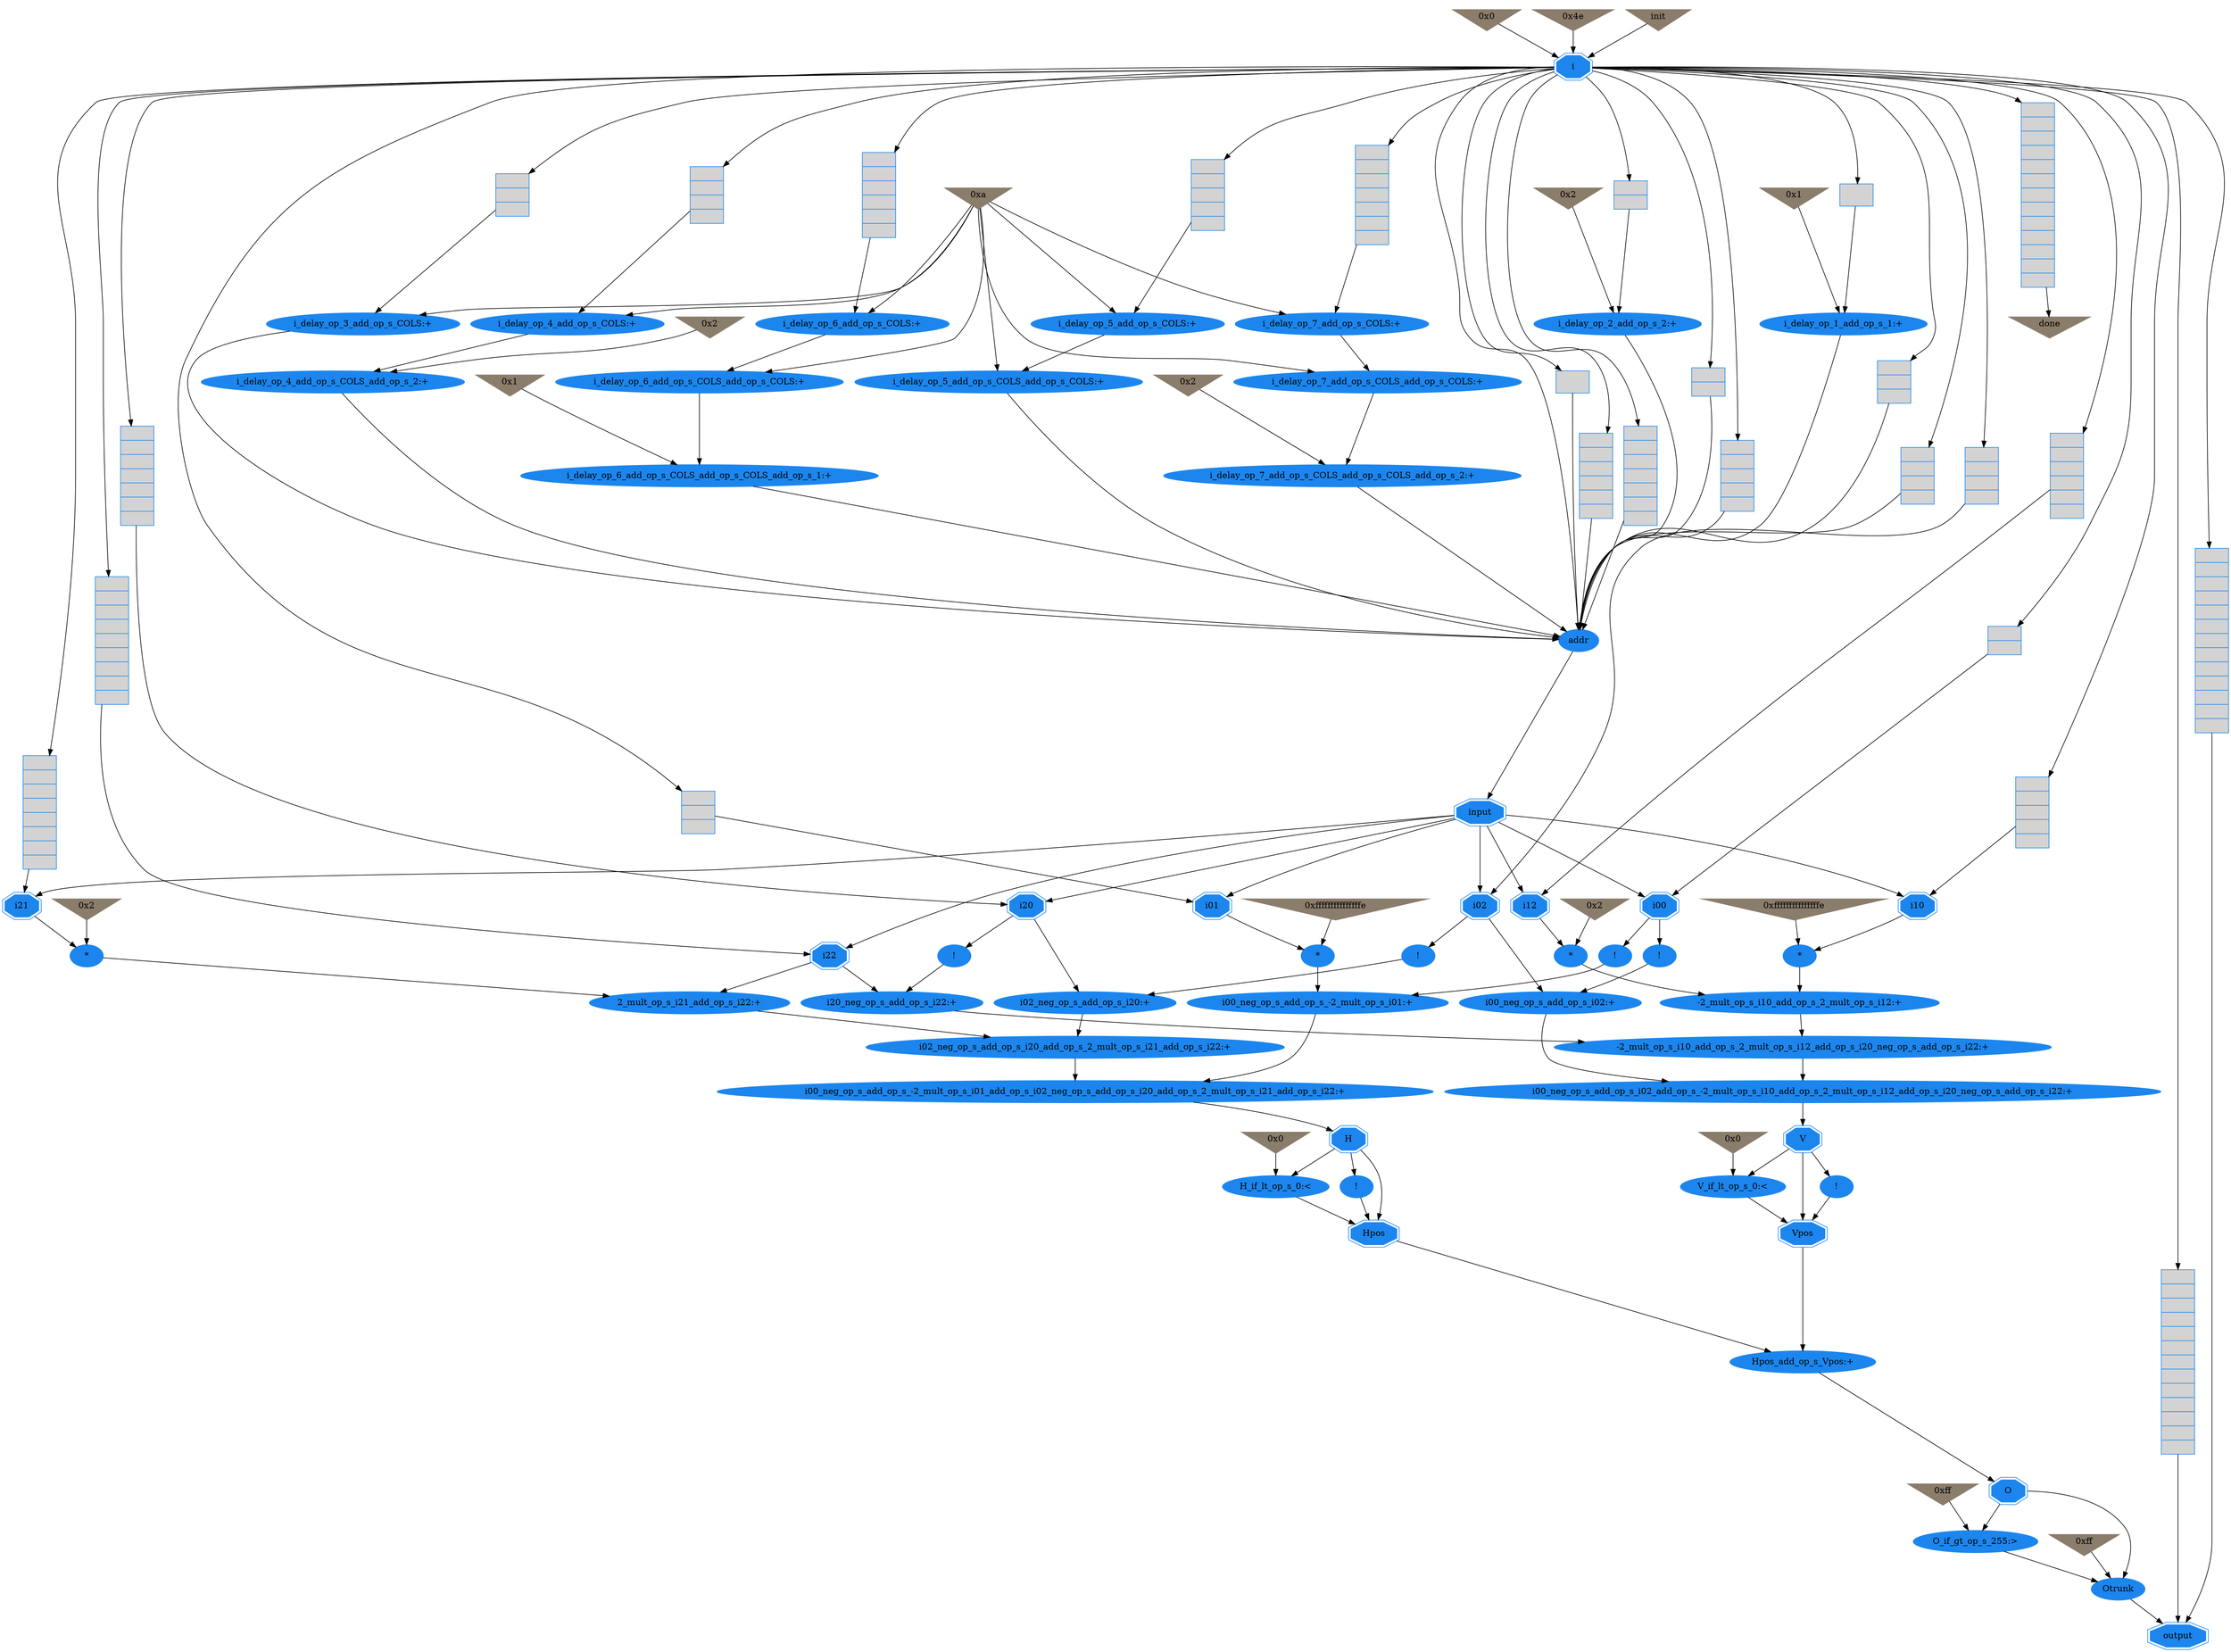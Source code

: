 digraph sobel_alp {
{
	node [shape=ellipse, style=filled, color=dodgerblue2];
	"c100" [color=bisque4 shape=invtriangle label="0xfffffffffffffffe"];
	"i01" [label="i01" shape=doubleoctagon  color=dodgerblue2 ];
	"COLS" [color=bisque4 shape=invtriangle label="0xa"];
	"H" [label="H" shape=doubleoctagon  color=dodgerblue2 ];
	"c85" [color=bisque4 shape=invtriangle label="0x0"];
	"c104" [color=bisque4 shape=invtriangle label="0x0"];
	"i_delay_op_7_add_op_s_COLS_add_op_s_COLS" [label="i_delay_op_7_add_op_s_COLS_add_op_s_COLS:+"  color=dodgerblue2 ];
	"i_delay_op_4" [label="{|||}" shape=record fillcolor=lightgray  color=dodgerblue2 ];
	"i_delay_op_5" [label="{||||}" shape=record fillcolor=lightgray  color=dodgerblue2 ];
	"i00_neg_op_s_add_op_s_-2_mult_op_s_i01_add_op_s_i02_neg_op_s_add_op_s_i20_add_op_s_2_mult_op_s_i21_add_op_s_i22" [label="i00_neg_op_s_add_op_s_-2_mult_op_s_i01_add_op_s_i02_neg_op_s_add_op_s_i20_add_op_s_2_mult_op_s_i21_add_op_s_i22:+"  color=dodgerblue2 ];
	"O" [label="O" shape=doubleoctagon  color=dodgerblue2 ];
	"2_mult_op_s_i12" [label="*"  color=dodgerblue2 ];
	"i00_neg_op_s_add_op_s_i02" [label="i00_neg_op_s_add_op_s_i02:+"  color=dodgerblue2 ];
	"i20_neg_op_s" [label="!"  color=dodgerblue2 ];
	"output" [label="output" shape=doubleoctagon  color=dodgerblue2 ];
	"i12" [label="i12" shape=doubleoctagon  color=dodgerblue2 ];
	"c87" [color=bisque4 shape=invtriangle label="0x1"];
	"i_delay_op_3_add_op_s_COLS" [label="i_delay_op_3_add_op_s_COLS:+"  color=dodgerblue2 ];
	"c102" [color=bisque4 shape=invtriangle label="0xfffffffffffffffe"];
	"i_delay_op_4_add_op_s_COLS_add_op_s_2" [label="i_delay_op_4_add_op_s_COLS_add_op_s_2:+"  color=dodgerblue2 ];
	"c106" [color=bisque4 shape=invtriangle label="0xff"];
	"i_step_delay_op_5_" [label="{||||}" shape=record fillcolor=lightgray  color=dodgerblue2 ];
	"i_step_delay_op_3_" [label="{||}" shape=record fillcolor=lightgray  color=dodgerblue2 ];
	"i_step_delay_op_7" [label="{||||||}" shape=record fillcolor=lightgray  color=dodgerblue2 ];
	"i_step_delay_op_7_" [label="{||||||}" shape=record fillcolor=lightgray  color=dodgerblue2 ];
	"O_if_gt_op_s_255" [label="O_if_gt_op_s_255:>"  color=dodgerblue2 ];
	"i_delay_op_13" [label="{||||||||||||}" shape=record fillcolor=lightgray  color=dodgerblue2 ];
	"i_delay_op_1_add_op_s_1" [label="i_delay_op_1_add_op_s_1:+"  color=dodgerblue2 ];
	"i_step_delay_op_2" [label="{|}" shape=record fillcolor=lightgray  color=dodgerblue2 ];
	"c96" [color=bisque4 shape=invtriangle label="0x1"];
	"i_step_delay_op_5" [label="{||||}" shape=record fillcolor=lightgray  color=dodgerblue2 ];
	"i_delay_op_6_add_op_s_COLS_add_op_s_COLS_add_op_s_1" [label="i_delay_op_6_add_op_s_COLS_add_op_s_COLS_add_op_s_1:+"  color=dodgerblue2 ];
	"i02_neg_op_s_add_op_s_i20" [label="i02_neg_op_s_add_op_s_i20:+"  color=dodgerblue2 ];
	"i00_neg_op_s_add_op_s_-2_mult_op_s_i01" [label="i00_neg_op_s_add_op_s_-2_mult_op_s_i01:+"  color=dodgerblue2 ];
	"i00_neg_op_s" [label="!"  color=dodgerblue2 ];
	"2_mult_op_s_i21_add_op_s_i22" [label="2_mult_op_s_i21_add_op_s_i22:+"  color=dodgerblue2 ];
	"i20" [label="i20" shape=doubleoctagon  color=dodgerblue2 ];
	"i22" [label="i22" shape=doubleoctagon  color=dodgerblue2 ];
	"done" [color=bisque4 shape=invtriangle label="done"];
	"COLS" [color=bisque4 shape=invtriangle label="0xa"];
	"COLS" [color=bisque4 shape=invtriangle label="0xa"];
	"Otrunk" [label="Otrunk"  color=dodgerblue2 ];
	"COLS" [color=bisque4 shape=invtriangle label="0xa"];
	"i_delay_op_2" [label="{|}" shape=record fillcolor=lightgray  color=dodgerblue2 ];
	"COLS" [color=bisque4 shape=invtriangle label="0xa"];
	"i_step_delay_op_8" [label="{|||||||}" shape=record fillcolor=lightgray  color=dodgerblue2 ];
	"i_delay_op_7" [label="{||||||}" shape=record fillcolor=lightgray  color=dodgerblue2 ];
	"i_delay_op_6_add_op_s_COLS" [label="i_delay_op_6_add_op_s_COLS:+"  color=dodgerblue2 ];
	"i00_neg_op_s_add_op_s_i02_add_op_s_-2_mult_op_s_i10_add_op_s_2_mult_op_s_i12_add_op_s_i20_neg_op_s_add_op_s_i22" [label="i00_neg_op_s_add_op_s_i02_add_op_s_-2_mult_op_s_i10_add_op_s_2_mult_op_s_i12_add_op_s_i20_neg_op_s_add_op_s_i22:+"  color=dodgerblue2 ];
	"i10" [label="i10" shape=doubleoctagon  color=dodgerblue2 ];
	"V_if_lt_op_s_0" [label="V_if_lt_op_s_0:<"  color=dodgerblue2 ];
	"H_neg_op_s" [label="!"  color=dodgerblue2 ];
	"Vpos" [label="Vpos" shape=doubleoctagon  color=dodgerblue2 ];
	"i02_neg_op_s_add_op_s_i20_add_op_s_2_mult_op_s_i21_add_op_s_i22" [label="i02_neg_op_s_add_op_s_i20_add_op_s_2_mult_op_s_i21_add_op_s_i22:+"  color=dodgerblue2 ];
	"i_step_delay_op_6_" [label="{|||||}" shape=record fillcolor=lightgray  color=dodgerblue2 ];
	"i_step_delay_op_2_" [label="{|}" shape=record fillcolor=lightgray  color=dodgerblue2 ];
	"c107" [color=bisque4 shape=invtriangle label="0xff"];
	"i_step_delay_op_3" [label="{||}" shape=record fillcolor=lightgray  color=dodgerblue2 ];
	"c103" [color=bisque4 shape=invtriangle label="0x2"];
	"i_step_delay_op_4" [label="{|||}" shape=record fillcolor=lightgray  color=dodgerblue2 ];
	"i_delay_op_3" [label="{||}" shape=record fillcolor=lightgray  color=dodgerblue2 ];
	"c86" [color=bisque4 shape=invtriangle label="0x4e"];
	"i_done_delay_op_13" [label="{||||||||||||}" shape=record fillcolor=lightgray  color=dodgerblue2 ];
	"c88" [color=bisque4 shape=invtriangle label="0x2"];
	"i_step_delay_op_13" [label="{||||||||||||}" shape=record fillcolor=lightgray  color=dodgerblue2 ];
	"i_step_delay_op_4_" [label="{|||}" shape=record fillcolor=lightgray  color=dodgerblue2 ];
	"i_delay_op_4_add_op_s_COLS" [label="i_delay_op_4_add_op_s_COLS:+"  color=dodgerblue2 ];
	"i_delay_op_5_add_op_s_COLS" [label="i_delay_op_5_add_op_s_COLS:+"  color=dodgerblue2 ];
	"c105" [color=bisque4 shape=invtriangle label="0x0"];
	"i_delay_op_7_add_op_s_COLS_add_op_s_COLS_add_op_s_2" [label="i_delay_op_7_add_op_s_COLS_add_op_s_COLS_add_op_s_2:+"  color=dodgerblue2 ];
	"i00" [label="i00" shape=doubleoctagon  color=dodgerblue2 ];
	"i02" [label="i02" shape=doubleoctagon  color=dodgerblue2 ];
	"input" [label="input" shape=doubleoctagon  color=dodgerblue2 ];
	"addr" [label="addr"  color=dodgerblue2 ];
	"c101" [color=bisque4 shape=invtriangle label="0x2"];
	"c99" [color=bisque4 shape=invtriangle label="0x2"];
	"i00_neg_op_s_" [label="!"  color=dodgerblue2 ];
	"i20_neg_op_s_add_op_s_i22" [label="i20_neg_op_s_add_op_s_i22:+"  color=dodgerblue2 ];
	"-2_mult_op_s_i10" [label="*"  color=dodgerblue2 ];
	"-2_mult_op_s_i10_add_op_s_2_mult_op_s_i12" [label="-2_mult_op_s_i10_add_op_s_2_mult_op_s_i12:+"  color=dodgerblue2 ];
	"i02_neg_op_s" [label="!"  color=dodgerblue2 ];
	"i_delay_op_6_add_op_s_COLS_add_op_s_COLS" [label="i_delay_op_6_add_op_s_COLS_add_op_s_COLS:+"  color=dodgerblue2 ];
	"i_delay_op_7_add_op_s_COLS" [label="i_delay_op_7_add_op_s_COLS:+"  color=dodgerblue2 ];
	"i_step_delay_op_9" [label="{||||||||}" shape=record fillcolor=lightgray  color=dodgerblue2 ];
	"i" [label="i" shape=doubleoctagon  color=dodgerblue2 ];
	"i_delay_op_2_add_op_s_2" [label="i_delay_op_2_add_op_s_2:+"  color=dodgerblue2 ];
	"i_delay_op_1" [label="{}" shape=record fillcolor=lightgray  color=dodgerblue2 ];
	"i_step_delay_op_1" [label="{}" shape=record fillcolor=lightgray  color=dodgerblue2 ];
	"Hpos" [label="Hpos" shape=doubleoctagon  color=dodgerblue2 ];
	"H_if_lt_op_s_0" [label="H_if_lt_op_s_0:<"  color=dodgerblue2 ];
	"Hpos_add_op_s_Vpos" [label="Hpos_add_op_s_Vpos:+"  color=dodgerblue2 ];
	"V_neg_op_s" [label="!"  color=dodgerblue2 ];
	"-2_mult_op_s_i10_add_op_s_2_mult_op_s_i12_add_op_s_i20_neg_op_s_add_op_s_i22" [label="-2_mult_op_s_i10_add_op_s_2_mult_op_s_i12_add_op_s_i20_neg_op_s_add_op_s_i22:+"  color=dodgerblue2 ];
	"2_mult_op_s_i21" [label="*"  color=dodgerblue2 ];
	"-2_mult_op_s_i01" [label="*"  color=dodgerblue2 ];
	"i_delay_op_6" [label="{|||||}" shape=record fillcolor=lightgray  color=dodgerblue2 ];
	"i_step_delay_op_6" [label="{|||||}" shape=record fillcolor=lightgray  color=dodgerblue2 ];
	"i_delay_op_5_add_op_s_COLS_add_op_s_COLS" [label="i_delay_op_5_add_op_s_COLS_add_op_s_COLS:+"  color=dodgerblue2 ];
	"COLS" [color=bisque4 shape=invtriangle label="0xa"];
	"COLS" [color=bisque4 shape=invtriangle label="0xa"];
	"COLS" [color=bisque4 shape=invtriangle label="0xa"];
	"c91" [color=bisque4 shape=invtriangle label="0x2"];
	"V" [label="V" shape=doubleoctagon  color=dodgerblue2 ];
	"i21" [label="i21" shape=doubleoctagon  color=dodgerblue2 ];
	"init" [color=bisque4 shape=invtriangle label="init"];
}
	"init" -> "i"
	"i00" -> "i00_neg_op_s_"
	"i" -> "i_delay_op_2":input
	"i02_neg_op_s" -> "i02_neg_op_s_add_op_s_i20"
	"i_delay_op_2_add_op_s_2" -> "addr"
	"i01" -> "-2_mult_op_s_i01"
	"H" -> "H_neg_op_s"
	"i10" -> "-2_mult_op_s_i10"
	"c96" -> "i_delay_op_6_add_op_s_COLS_add_op_s_COLS_add_op_s_1"
	"i_step_delay_op_4" -> "addr"
	"i_delay_op_5_add_op_s_COLS" -> "i_delay_op_5_add_op_s_COLS_add_op_s_COLS"
	"i_step_delay_op_3_" -> "i01"
	"V" -> "V_if_lt_op_s_0"
	"H_neg_op_s" -> "Hpos"
	"V" -> "V_neg_op_s"
	"i_delay_op_1_add_op_s_1" -> "addr"
	"i" -> "i_step_delay_op_5_":input
	"input" -> "i02"
	"i_step_delay_op_5_" -> "i10"
	"c88" -> "i_delay_op_2_add_op_s_2"
	"i" -> "i_delay_op_3":input
	"-2_mult_op_s_i01" -> "i00_neg_op_s_add_op_s_-2_mult_op_s_i01"
	"i" -> "i_step_delay_op_4":input
	"i02" -> "i00_neg_op_s_add_op_s_i02"
	"H" -> "H_if_lt_op_s_0"
	"i_delay_op_5" -> "i_delay_op_5_add_op_s_COLS"
	"i12" -> "2_mult_op_s_i12"
	"COLS" -> "i_delay_op_7_add_op_s_COLS"
	"i" -> "i_delay_op_7":input
	"i_delay_op_6_add_op_s_COLS_add_op_s_COLS_add_op_s_1" -> "addr"
	"COLS" -> "i_delay_op_7_add_op_s_COLS_add_op_s_COLS"
	"O_if_gt_op_s_255" -> "Otrunk"
	"Otrunk" -> "output"
	"i" -> "i_delay_op_13":input
	"i" -> "i_done_delay_op_13":input
	"input" -> "i22"
	"i00" -> "i00_neg_op_s"
	"i_step_delay_op_3" -> "addr"
	"i_delay_op_4_add_op_s_COLS" -> "i_delay_op_4_add_op_s_COLS_add_op_s_2"
	"2_mult_op_s_i21_add_op_s_i22" -> "i02_neg_op_s_add_op_s_i20_add_op_s_2_mult_op_s_i21_add_op_s_i22"
	"i_delay_op_5_add_op_s_COLS_add_op_s_COLS" -> "addr"
	"i22" -> "i20_neg_op_s_add_op_s_i22"
	"V_if_lt_op_s_0" -> "Vpos"
	"COLS" -> "i_delay_op_6_add_op_s_COLS"
	"-2_mult_op_s_i10_add_op_s_2_mult_op_s_i12_add_op_s_i20_neg_op_s_add_op_s_i22" -> "i00_neg_op_s_add_op_s_i02_add_op_s_-2_mult_op_s_i10_add_op_s_2_mult_op_s_i12_add_op_s_i20_neg_op_s_add_op_s_i22"
	"input" -> "i00"
	"i_step_delay_op_7" -> "addr"
	"i" -> "i_step_delay_op_7":input
	"i" -> "i_step_delay_op_3_":input
	"c87" -> "i_delay_op_1_add_op_s_1"
	"i" -> "i_delay_op_1":input
	"addr" -> "input"
	"c85" -> "i"
	"i20" -> "i02_neg_op_s_add_op_s_i20"
	"i21" -> "2_mult_op_s_i21"
	"i20" -> "i20_neg_op_s"
	"i02_neg_op_s_add_op_s_i20_add_op_s_2_mult_op_s_i21_add_op_s_i22" -> "i00_neg_op_s_add_op_s_-2_mult_op_s_i01_add_op_s_i02_neg_op_s_add_op_s_i20_add_op_s_2_mult_op_s_i21_add_op_s_i22"
	"i" -> "i_step_delay_op_3":input
	"i_delay_op_4" -> "i_delay_op_4_add_op_s_COLS"
	"i22" -> "2_mult_op_s_i21_add_op_s_i22"
	"V" -> "Vpos"
	"i20_neg_op_s_add_op_s_i22" -> "-2_mult_op_s_i10_add_op_s_2_mult_op_s_i12_add_op_s_i20_neg_op_s_add_op_s_i22"
	"i_delay_op_7_add_op_s_COLS_add_op_s_COLS" -> "i_delay_op_7_add_op_s_COLS_add_op_s_COLS_add_op_s_2"
	"COLS" -> "i_delay_op_6_add_op_s_COLS_add_op_s_COLS"
	"i" -> "i_delay_op_6":input
	"i_step_delay_op_6_" -> "i12"
	"c106" -> "Otrunk"
	"Vpos" -> "Hpos_add_op_s_Vpos"
	"c107" -> "O_if_gt_op_s_255"
	"i_delay_op_3" -> "i_delay_op_3_add_op_s_COLS"
	"i" -> "i_step_delay_op_8":input
	"input" -> "i20"
	"i_step_delay_op_8" -> "i21"
	"i" -> "i_step_delay_op_13":input
	"input" -> "i01"
	"H" -> "Hpos"
	"i_delay_op_7_add_op_s_COLS" -> "i_delay_op_7_add_op_s_COLS_add_op_s_COLS"
	"i_step_delay_op_6" -> "addr"
	"c104" -> "H_if_lt_op_s_0"
	"-2_mult_op_s_i10" -> "-2_mult_op_s_i10_add_op_s_2_mult_op_s_i12"
	"i_delay_op_4_add_op_s_COLS_add_op_s_2" -> "addr"
	"c102" -> "-2_mult_op_s_i10"
	"COLS" -> "i_delay_op_5_add_op_s_COLS"
	"c91" -> "i_delay_op_4_add_op_s_COLS_add_op_s_2"
	"i00_neg_op_s" -> "i00_neg_op_s_add_op_s_-2_mult_op_s_i01"
	"c100" -> "-2_mult_op_s_i01"
	"i02" -> "i02_neg_op_s"
	"i_done_delay_op_13" -> "done"
	"i_step_delay_op_9" -> "i22"
	"i_delay_op_13" -> "output"
	"i_step_delay_op_13" -> "output"
	"H_if_lt_op_s_0" -> "Hpos"
	"O" -> "Otrunk"
	"i_delay_op_7" -> "i_delay_op_7_add_op_s_COLS"
	"c105" -> "V_if_lt_op_s_0"
	"i" -> "i_delay_op_5":input
	"COLS" -> "i_delay_op_5_add_op_s_COLS_add_op_s_COLS"
	"c103" -> "2_mult_op_s_i12"
	"i" -> "i_step_delay_op_6":input
	"i" -> "i_step_delay_op_2":input
	"i_step_delay_op_1" -> "addr"
	"i_step_delay_op_2" -> "addr"
	"i_delay_op_2" -> "i_delay_op_2_add_op_s_2"
	"i00_neg_op_s_" -> "i00_neg_op_s_add_op_s_i02"
	"i00_neg_op_s_add_op_s_-2_mult_op_s_i01_add_op_s_i02_neg_op_s_add_op_s_i20_add_op_s_2_mult_op_s_i21_add_op_s_i22" -> "H"
	"i" -> "i_step_delay_op_4_":input
	"i" -> "i_step_delay_op_6_":input
	"i_step_delay_op_4_" -> "i02"
	"input" -> "i10"
	"i" -> "i_step_delay_op_2_":input
	"O" -> "O_if_gt_op_s_255"
	"i_delay_op_6" -> "i_delay_op_6_add_op_s_COLS"
	"i_delay_op_6_add_op_s_COLS_add_op_s_COLS" -> "i_delay_op_6_add_op_s_COLS_add_op_s_COLS_add_op_s_1"
	"Hpos" -> "Hpos_add_op_s_Vpos"
	"i00_neg_op_s_add_op_s_i02" -> "i00_neg_op_s_add_op_s_i02_add_op_s_-2_mult_op_s_i10_add_op_s_2_mult_op_s_i12_add_op_s_i20_neg_op_s_add_op_s_i22"
	"c99" -> "i_delay_op_7_add_op_s_COLS_add_op_s_COLS_add_op_s_2"
	"COLS" -> "i_delay_op_4_add_op_s_COLS"
	"COLS" -> "i_delay_op_3_add_op_s_COLS"
	"i_delay_op_3_add_op_s_COLS" -> "addr"
	"i20_neg_op_s" -> "i20_neg_op_s_add_op_s_i22"
	"2_mult_op_s_i12" -> "-2_mult_op_s_i10_add_op_s_2_mult_op_s_i12"
	"i" -> "i_delay_op_4":input
	"i_step_delay_op_7_" -> "i20"
	"i" -> "i_step_delay_op_7_":input
	"i" -> "i_step_delay_op_9":input
	"input" -> "i21"
	"input" -> "i12"
	"Hpos_add_op_s_Vpos" -> "O"
	"i_step_delay_op_2_" -> "i00"
	"i_delay_op_7_add_op_s_COLS_add_op_s_COLS_add_op_s_2" -> "addr"
	"V_neg_op_s" -> "Vpos"
	"i_step_delay_op_5" -> "addr"
	"i00_neg_op_s_add_op_s_i02_add_op_s_-2_mult_op_s_i10_add_op_s_2_mult_op_s_i12_add_op_s_i20_neg_op_s_add_op_s_i22" -> "V"
	"-2_mult_op_s_i10_add_op_s_2_mult_op_s_i12" -> "-2_mult_op_s_i10_add_op_s_2_mult_op_s_i12_add_op_s_i20_neg_op_s_add_op_s_i22"
	"i_delay_op_6_add_op_s_COLS" -> "i_delay_op_6_add_op_s_COLS_add_op_s_COLS"
	"i" -> "i_step_delay_op_5":input
	"i02_neg_op_s_add_op_s_i20" -> "i02_neg_op_s_add_op_s_i20_add_op_s_2_mult_op_s_i21_add_op_s_i22"
	"2_mult_op_s_i21" -> "2_mult_op_s_i21_add_op_s_i22"
	"i00_neg_op_s_add_op_s_-2_mult_op_s_i01" -> "i00_neg_op_s_add_op_s_-2_mult_op_s_i01_add_op_s_i02_neg_op_s_add_op_s_i20_add_op_s_2_mult_op_s_i21_add_op_s_i22"
	"c101" -> "2_mult_op_s_i21"
	"i" -> "i_step_delay_op_1":input
	"i_delay_op_1" -> "i_delay_op_1_add_op_s_1"
	"i" -> "addr"
	"c86" -> "i"
}